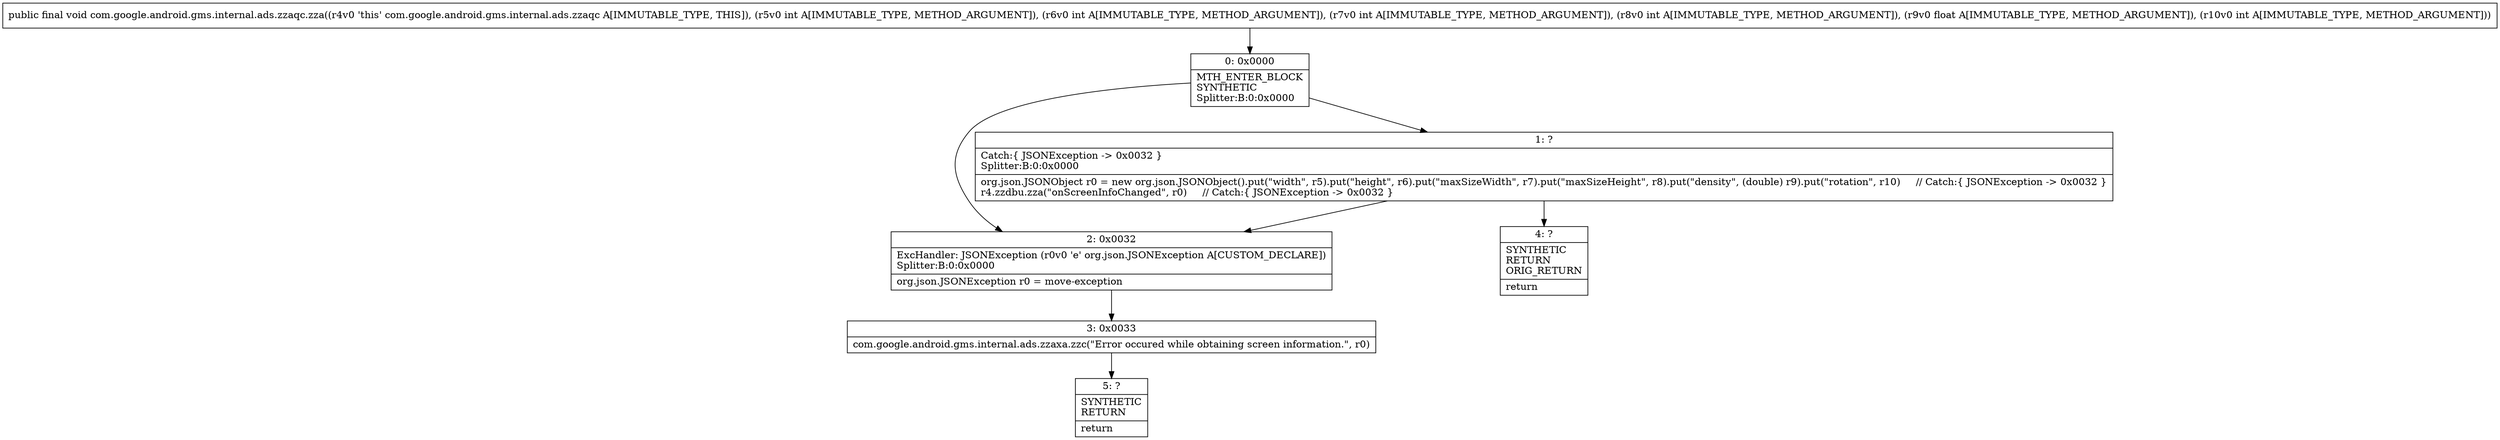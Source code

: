 digraph "CFG forcom.google.android.gms.internal.ads.zzaqc.zza(IIIIFI)V" {
Node_0 [shape=record,label="{0\:\ 0x0000|MTH_ENTER_BLOCK\lSYNTHETIC\lSplitter:B:0:0x0000\l}"];
Node_1 [shape=record,label="{1\:\ ?|Catch:\{ JSONException \-\> 0x0032 \}\lSplitter:B:0:0x0000\l|org.json.JSONObject r0 = new org.json.JSONObject().put(\"width\", r5).put(\"height\", r6).put(\"maxSizeWidth\", r7).put(\"maxSizeHeight\", r8).put(\"density\", (double) r9).put(\"rotation\", r10)     \/\/ Catch:\{ JSONException \-\> 0x0032 \}\lr4.zzdbu.zza(\"onScreenInfoChanged\", r0)     \/\/ Catch:\{ JSONException \-\> 0x0032 \}\l}"];
Node_2 [shape=record,label="{2\:\ 0x0032|ExcHandler: JSONException (r0v0 'e' org.json.JSONException A[CUSTOM_DECLARE])\lSplitter:B:0:0x0000\l|org.json.JSONException r0 = move\-exception\l}"];
Node_3 [shape=record,label="{3\:\ 0x0033|com.google.android.gms.internal.ads.zzaxa.zzc(\"Error occured while obtaining screen information.\", r0)\l}"];
Node_4 [shape=record,label="{4\:\ ?|SYNTHETIC\lRETURN\lORIG_RETURN\l|return\l}"];
Node_5 [shape=record,label="{5\:\ ?|SYNTHETIC\lRETURN\l|return\l}"];
MethodNode[shape=record,label="{public final void com.google.android.gms.internal.ads.zzaqc.zza((r4v0 'this' com.google.android.gms.internal.ads.zzaqc A[IMMUTABLE_TYPE, THIS]), (r5v0 int A[IMMUTABLE_TYPE, METHOD_ARGUMENT]), (r6v0 int A[IMMUTABLE_TYPE, METHOD_ARGUMENT]), (r7v0 int A[IMMUTABLE_TYPE, METHOD_ARGUMENT]), (r8v0 int A[IMMUTABLE_TYPE, METHOD_ARGUMENT]), (r9v0 float A[IMMUTABLE_TYPE, METHOD_ARGUMENT]), (r10v0 int A[IMMUTABLE_TYPE, METHOD_ARGUMENT])) }"];
MethodNode -> Node_0;
Node_0 -> Node_1;
Node_0 -> Node_2;
Node_1 -> Node_2;
Node_1 -> Node_4;
Node_2 -> Node_3;
Node_3 -> Node_5;
}

